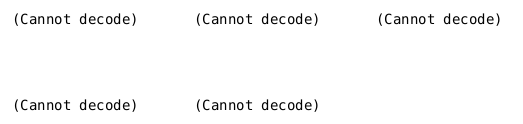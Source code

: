 @startuml
<style>
note {
    backgroundcolor white
    linecolor transparent
}
</style>
note as im1
    <img:/home/darcy/Documents/parallelism/heastSeq/graph/size_128_1.png>
end note

note as im2
    <img:/home/darcy/Documents/parallelism/heastSeq/graph/size_128_2.png>
end note
note as im4
    <img:/home/darcy/Documents/parallelism/heastSeq/graph/size_128_4.png>
end note
note as im8
    <img:/home/darcy/Documents/parallelism/heastSeq/graph/size_128_8.png>
end note
note as im16
    <img:/home/darcy/Documents/parallelism/heastSeq/graph/size_128_16.png>
end note

im1 -[hidden]r-> im2
im2 -[hidden]r-> im4
im8 -[hidden]r-> im16
im1 -[hidden]d-> im8

@enduml